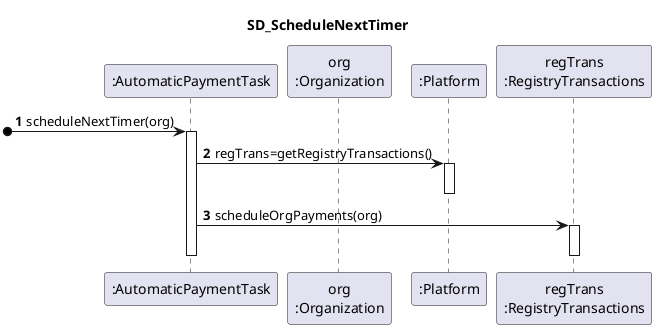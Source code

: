 @startuml
autonumber
title "SD_ScheduleNextTimer"

participant ":AutomaticPaymentTask" as TASK
participant "org\n:Organization" as ORG
participant ":Platform" as PLAT
participant "regTrans\n:RegistryTransactions" as REGTRA

[o-> TASK: scheduleNextTimer(org)
activate TASK
  
TASK -> PLAT: regTrans=getRegistryTransactions()
activate PLAT
deactivate PLAT

TASK -> REGTRA: scheduleOrgPayments(org)
activate REGTRA
deactivate REGTRA

deactivate TASK
@enduml
